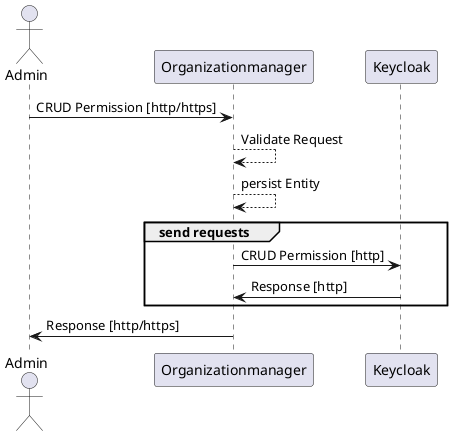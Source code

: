 @startuml
actor Admin
Admin -> Organizationmanager: CRUD Permission [http/https]
Organizationmanager --> Organizationmanager: Validate Request
Organizationmanager --> Organizationmanager: persist Entity

group send requests
    Organizationmanager -> Keycloak: CRUD Permission [http]
    Keycloak -> Organizationmanager: Response [http]
end
Organizationmanager -> Admin: Response [http/https]
@enduml